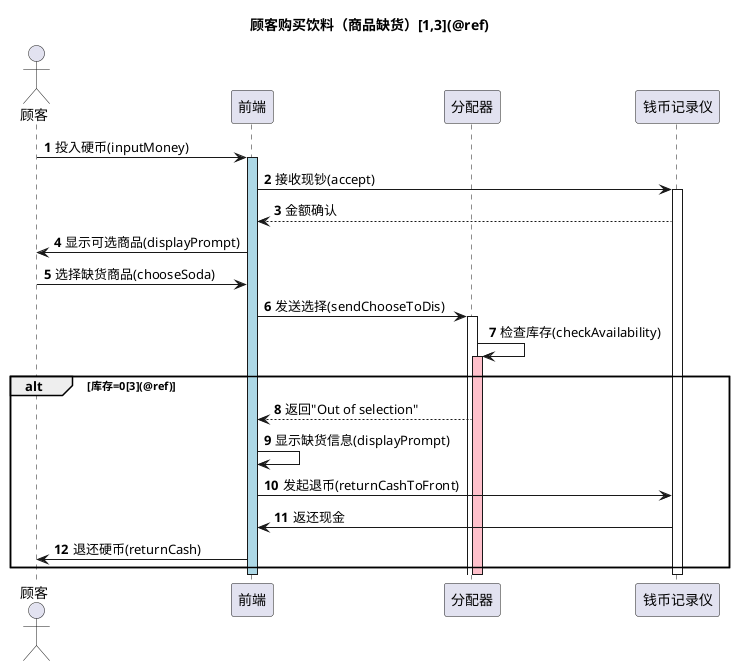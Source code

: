 @startuml
skinparam sequenceMessageAlign reverse
title 顾客购买饮料（商品缺货）[1,3](@ref)

actor 顾客
participant 前端 as Front
participant 分配器 as Dispenser
participant 钱币记录仪 as Register

autonumber

顾客 -> Front: 投入硬币(inputMoney)
activate Front #LightBlue
Front -> Register: 接收现钞(accept)
activate Register
Register --> Front: 金额确认
Front -> 顾客: 显示可选商品(displayPrompt)

顾客 -> Front: 选择缺货商品(chooseSoda)
Front -> Dispenser: 发送选择(sendChooseToDis)
activate Dispenser
Dispenser -> Dispenser: 检查库存(checkAvailability)
alt 库存=0[3](@ref)
    activate Dispenser #Pink
    Dispenser --> Front: 返回"Out of selection"
    Front -> Front: 显示缺货信息(displayPrompt)
    Front -> Register: 发起退币(returnCashToFront)
    Register -> Front: 返还现金
    Front -> 顾客: 退还硬币(returnCash)
end

deactivate Dispenser
deactivate Register
deactivate Front
@enduml